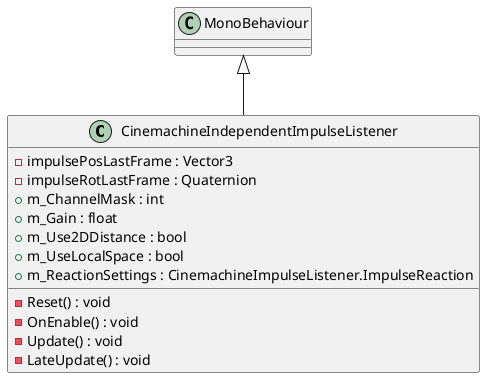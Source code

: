 @startuml
class CinemachineIndependentImpulseListener {
    - impulsePosLastFrame : Vector3
    - impulseRotLastFrame : Quaternion
    + m_ChannelMask : int
    + m_Gain : float
    + m_Use2DDistance : bool
    + m_UseLocalSpace : bool
    + m_ReactionSettings : CinemachineImpulseListener.ImpulseReaction
    - Reset() : void
    - OnEnable() : void
    - Update() : void
    - LateUpdate() : void
}
MonoBehaviour <|-- CinemachineIndependentImpulseListener
@enduml
